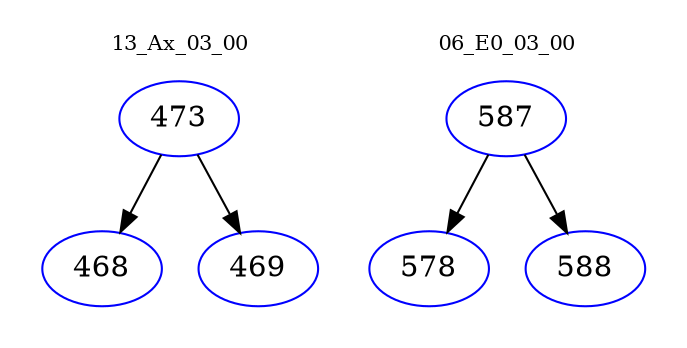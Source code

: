 digraph{
subgraph cluster_0 {
color = white
label = "13_Ax_03_00";
fontsize=10;
T0_473 [label="473", color="blue"]
T0_473 -> T0_468 [color="black"]
T0_468 [label="468", color="blue"]
T0_473 -> T0_469 [color="black"]
T0_469 [label="469", color="blue"]
}
subgraph cluster_1 {
color = white
label = "06_E0_03_00";
fontsize=10;
T1_587 [label="587", color="blue"]
T1_587 -> T1_578 [color="black"]
T1_578 [label="578", color="blue"]
T1_587 -> T1_588 [color="black"]
T1_588 [label="588", color="blue"]
}
}
